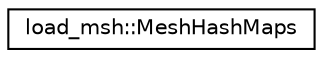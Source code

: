 digraph "Graphical Class Hierarchy"
{
 // LATEX_PDF_SIZE
  edge [fontname="Helvetica",fontsize="10",labelfontname="Helvetica",labelfontsize="10"];
  node [fontname="Helvetica",fontsize="10",shape=record];
  rankdir="LR";
  Node0 [label="load_msh::MeshHashMaps",height=0.2,width=0.4,color="black", fillcolor="white", style="filled",URL="$classload__msh_1_1_mesh_hash_maps.html",tooltip="Generate hash maps for mesh nodes and elements."];
}
